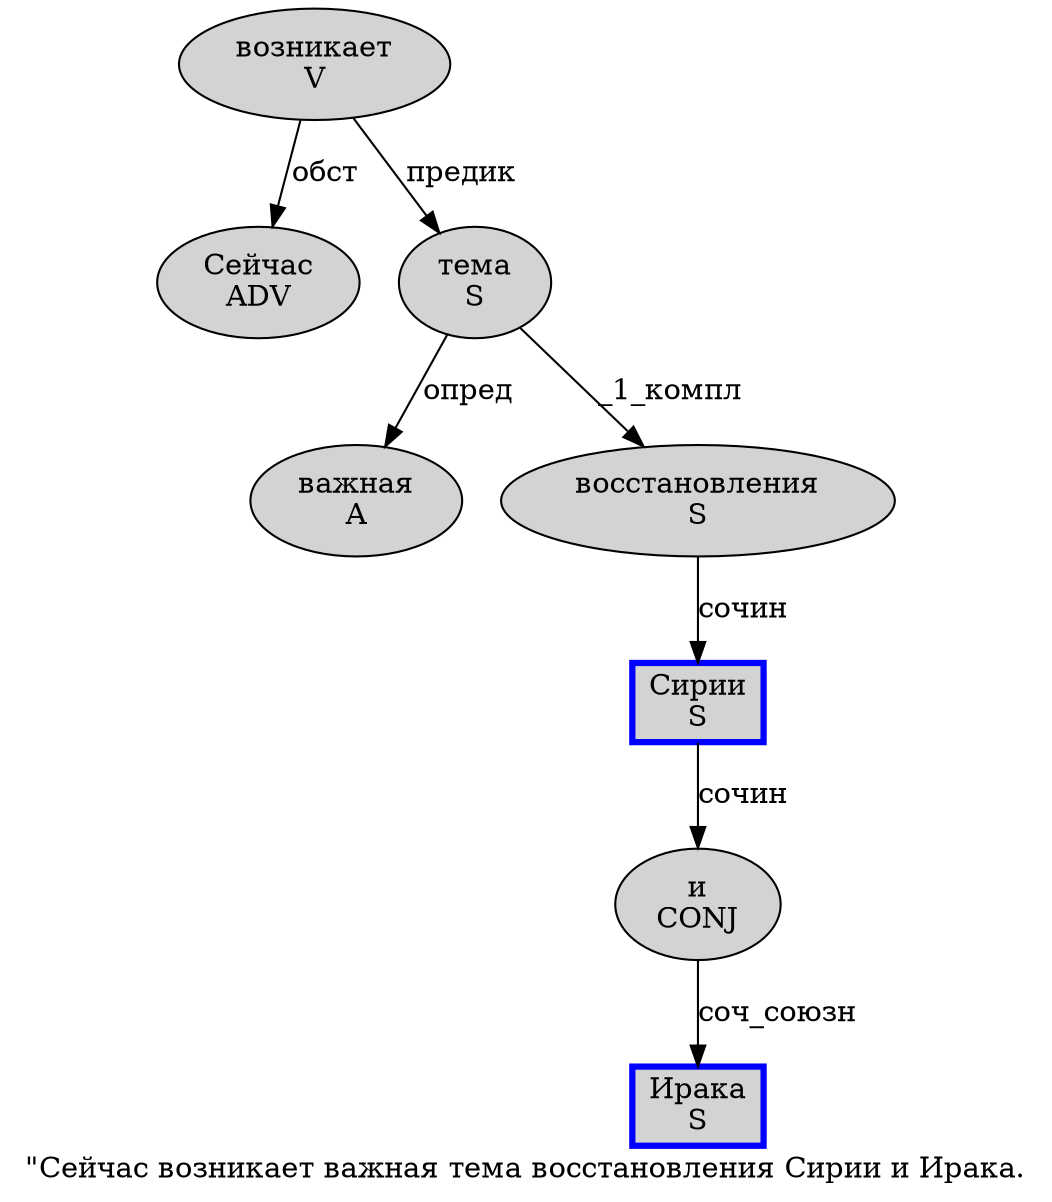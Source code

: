 digraph SENTENCE_1575 {
	graph [label="\"Сейчас возникает важная тема восстановления Сирии и Ирака."]
	node [style=filled]
		1 [label="Сейчас
ADV" color="" fillcolor=lightgray penwidth=1 shape=ellipse]
		2 [label="возникает
V" color="" fillcolor=lightgray penwidth=1 shape=ellipse]
		3 [label="важная
A" color="" fillcolor=lightgray penwidth=1 shape=ellipse]
		4 [label="тема
S" color="" fillcolor=lightgray penwidth=1 shape=ellipse]
		5 [label="восстановления
S" color="" fillcolor=lightgray penwidth=1 shape=ellipse]
		6 [label="Сирии
S" color=blue fillcolor=lightgray penwidth=3 shape=box]
		7 [label="и
CONJ" color="" fillcolor=lightgray penwidth=1 shape=ellipse]
		8 [label="Ирака
S" color=blue fillcolor=lightgray penwidth=3 shape=box]
			2 -> 1 [label="обст"]
			2 -> 4 [label="предик"]
			7 -> 8 [label="соч_союзн"]
			5 -> 6 [label="сочин"]
			4 -> 3 [label="опред"]
			4 -> 5 [label="_1_компл"]
			6 -> 7 [label="сочин"]
}
